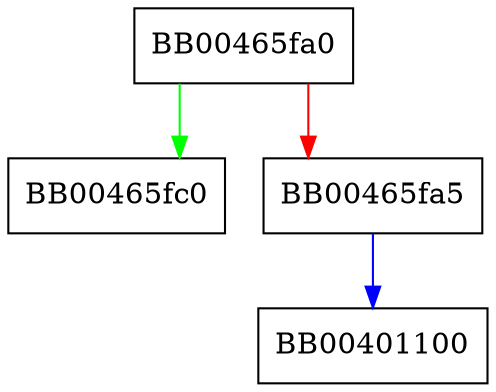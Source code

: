 digraph cleanse {
  node [shape="box"];
  graph [splines=ortho];
  BB00465fa0 -> BB00465fc0 [color="green"];
  BB00465fa0 -> BB00465fa5 [color="red"];
  BB00465fa5 -> BB00401100 [color="blue"];
}